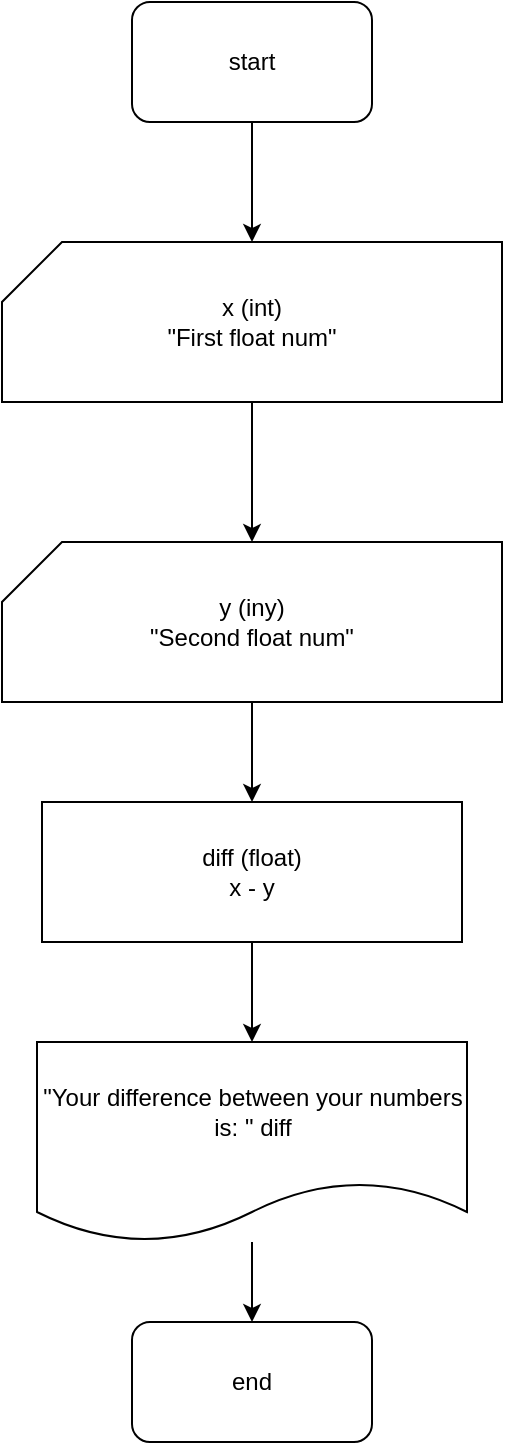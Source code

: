 <mxfile version="24.7.8">
  <diagram name="Page-1" id="1iqvVAaeZzzIvcGJswWg">
    <mxGraphModel dx="701" dy="808" grid="1" gridSize="10" guides="1" tooltips="1" connect="1" arrows="1" fold="1" page="1" pageScale="1" pageWidth="850" pageHeight="1100" math="0" shadow="0">
      <root>
        <mxCell id="0" />
        <mxCell id="1" parent="0" />
        <mxCell id="O1OYy-Wl44cRrzJyn79Y-1" value="end" style="rounded=1;whiteSpace=wrap;html=1;" vertex="1" parent="1">
          <mxGeometry x="140" y="670" width="120" height="60" as="geometry" />
        </mxCell>
        <mxCell id="O1OYy-Wl44cRrzJyn79Y-9" value="" style="edgeStyle=orthogonalEdgeStyle;rounded=0;orthogonalLoop=1;jettySize=auto;html=1;" edge="1" parent="1" source="O1OYy-Wl44cRrzJyn79Y-2" target="O1OYy-Wl44cRrzJyn79Y-4">
          <mxGeometry relative="1" as="geometry" />
        </mxCell>
        <mxCell id="O1OYy-Wl44cRrzJyn79Y-2" value="start" style="rounded=1;whiteSpace=wrap;html=1;" vertex="1" parent="1">
          <mxGeometry x="140" y="10" width="120" height="60" as="geometry" />
        </mxCell>
        <mxCell id="O1OYy-Wl44cRrzJyn79Y-10" value="" style="edgeStyle=orthogonalEdgeStyle;rounded=0;orthogonalLoop=1;jettySize=auto;html=1;" edge="1" parent="1" source="O1OYy-Wl44cRrzJyn79Y-4" target="O1OYy-Wl44cRrzJyn79Y-6">
          <mxGeometry relative="1" as="geometry" />
        </mxCell>
        <mxCell id="O1OYy-Wl44cRrzJyn79Y-4" value="x (int)&lt;div&gt;&quot;First float num&quot;&lt;/div&gt;" style="shape=card;whiteSpace=wrap;html=1;" vertex="1" parent="1">
          <mxGeometry x="75" y="130" width="250" height="80" as="geometry" />
        </mxCell>
        <mxCell id="O1OYy-Wl44cRrzJyn79Y-11" value="" style="edgeStyle=orthogonalEdgeStyle;rounded=0;orthogonalLoop=1;jettySize=auto;html=1;" edge="1" parent="1" source="O1OYy-Wl44cRrzJyn79Y-6" target="O1OYy-Wl44cRrzJyn79Y-7">
          <mxGeometry relative="1" as="geometry" />
        </mxCell>
        <mxCell id="O1OYy-Wl44cRrzJyn79Y-6" value="y (iny)&lt;div&gt;&quot;Second float num&quot;&lt;/div&gt;" style="shape=card;whiteSpace=wrap;html=1;" vertex="1" parent="1">
          <mxGeometry x="75" y="280" width="250" height="80" as="geometry" />
        </mxCell>
        <mxCell id="O1OYy-Wl44cRrzJyn79Y-12" value="" style="edgeStyle=orthogonalEdgeStyle;rounded=0;orthogonalLoop=1;jettySize=auto;html=1;" edge="1" parent="1" source="O1OYy-Wl44cRrzJyn79Y-7" target="O1OYy-Wl44cRrzJyn79Y-8">
          <mxGeometry relative="1" as="geometry" />
        </mxCell>
        <mxCell id="O1OYy-Wl44cRrzJyn79Y-7" value="diff (float)&lt;div&gt;x - y&lt;/div&gt;" style="rounded=0;whiteSpace=wrap;html=1;" vertex="1" parent="1">
          <mxGeometry x="95" y="410" width="210" height="70" as="geometry" />
        </mxCell>
        <mxCell id="O1OYy-Wl44cRrzJyn79Y-13" value="" style="edgeStyle=orthogonalEdgeStyle;rounded=0;orthogonalLoop=1;jettySize=auto;html=1;" edge="1" parent="1" source="O1OYy-Wl44cRrzJyn79Y-8" target="O1OYy-Wl44cRrzJyn79Y-1">
          <mxGeometry relative="1" as="geometry" />
        </mxCell>
        <mxCell id="O1OYy-Wl44cRrzJyn79Y-8" value="&quot;Your difference between your numbers is: &quot; diff" style="shape=document;whiteSpace=wrap;html=1;boundedLbl=1;" vertex="1" parent="1">
          <mxGeometry x="92.5" y="530" width="215" height="100" as="geometry" />
        </mxCell>
      </root>
    </mxGraphModel>
  </diagram>
</mxfile>

